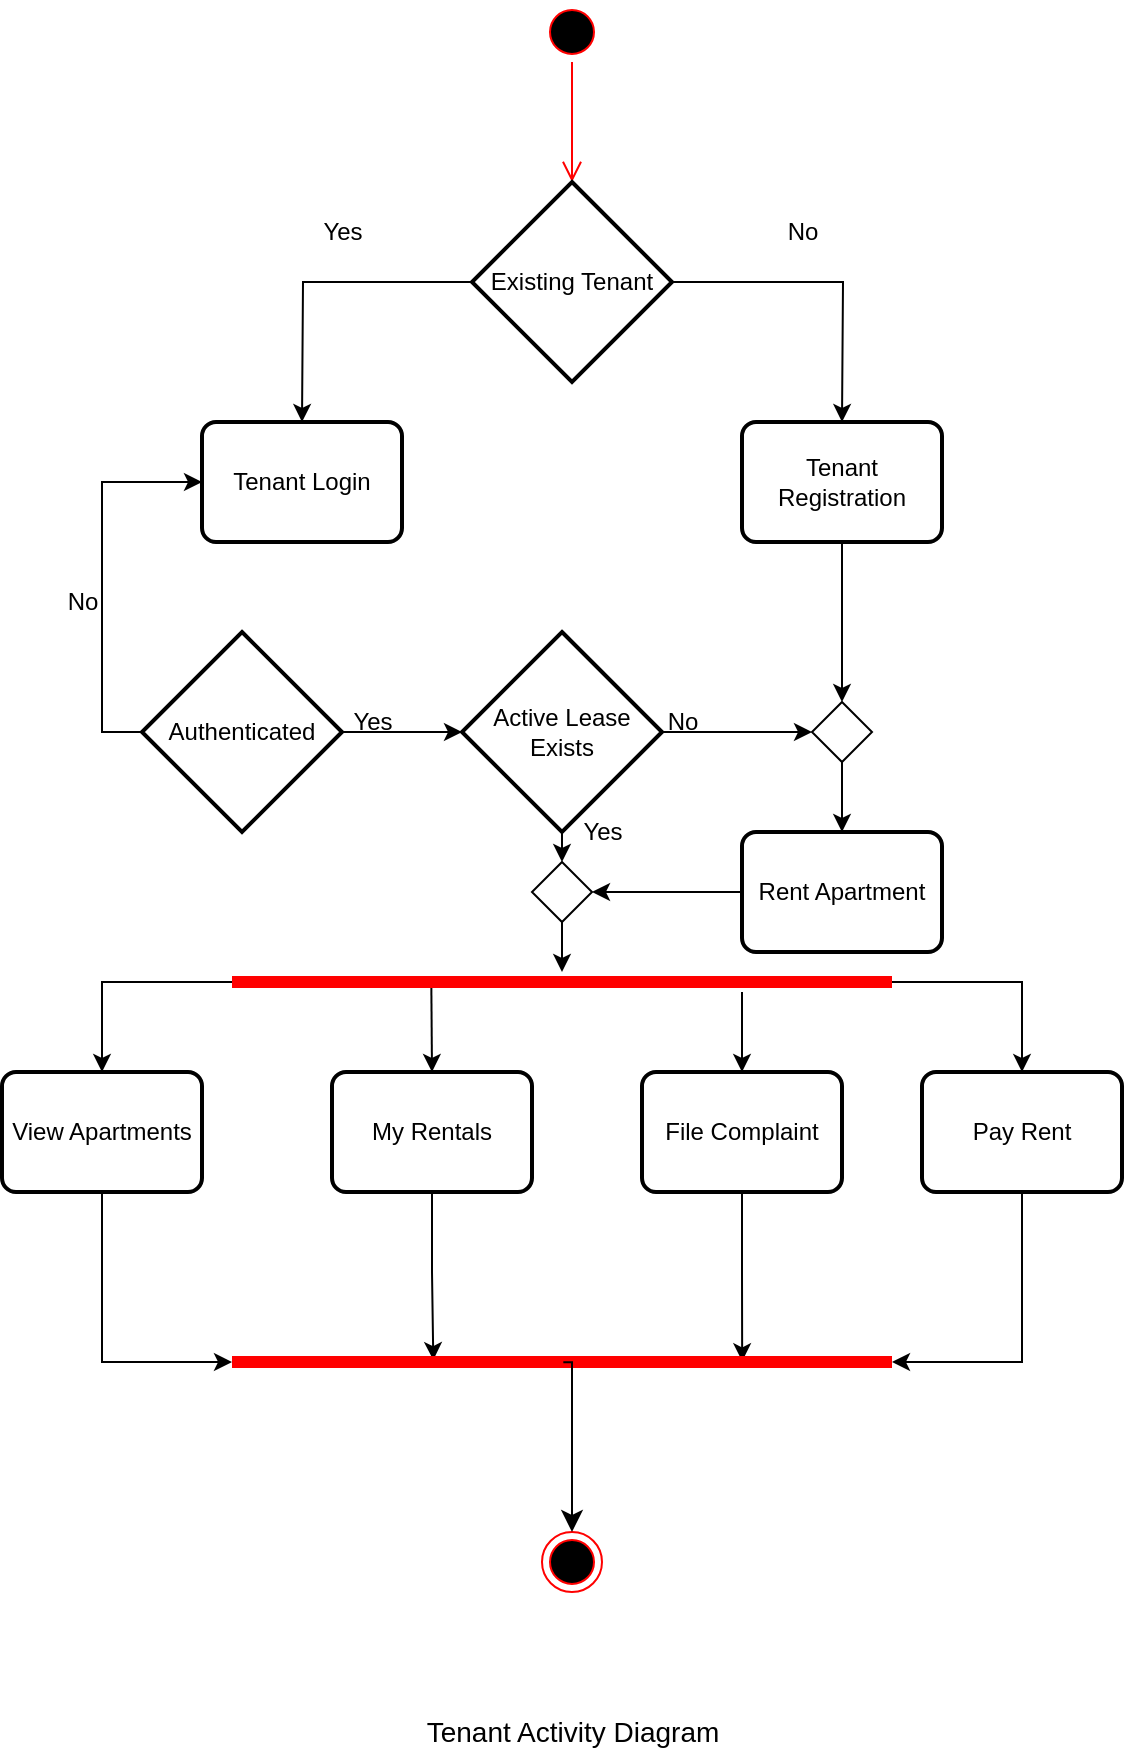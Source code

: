 <mxfile version="20.8.20" type="github">
  <diagram name="Page-1" id="zI-B0sT3JKAIAYyOLBg3">
    <mxGraphModel dx="3124" dy="1427" grid="1" gridSize="10" guides="1" tooltips="1" connect="1" arrows="1" fold="1" page="1" pageScale="1" pageWidth="850" pageHeight="1100" math="0" shadow="0">
      <root>
        <mxCell id="0" />
        <mxCell id="1" parent="0" />
        <mxCell id="AgmhSTgppIo5VWnveR5w-1" value="" style="ellipse;html=1;shape=startState;fillColor=#000000;strokeColor=#ff0000;" vertex="1" parent="1">
          <mxGeometry x="415" y="110" width="30" height="30" as="geometry" />
        </mxCell>
        <mxCell id="AgmhSTgppIo5VWnveR5w-2" value="" style="edgeStyle=orthogonalEdgeStyle;html=1;verticalAlign=bottom;endArrow=open;endSize=8;strokeColor=#ff0000;rounded=0;" edge="1" source="AgmhSTgppIo5VWnveR5w-1" parent="1">
          <mxGeometry relative="1" as="geometry">
            <mxPoint x="430" y="200" as="targetPoint" />
          </mxGeometry>
        </mxCell>
        <mxCell id="AgmhSTgppIo5VWnveR5w-23" style="edgeStyle=orthogonalEdgeStyle;rounded=0;orthogonalLoop=1;jettySize=auto;html=1;exitX=0.5;exitY=1;exitDx=0;exitDy=0;entryX=0.5;entryY=0;entryDx=0;entryDy=0;" edge="1" parent="1" source="AgmhSTgppIo5VWnveR5w-28">
          <mxGeometry relative="1" as="geometry">
            <mxPoint x="295" y="295" as="sourcePoint" />
            <mxPoint x="295" y="355" as="targetPoint" />
          </mxGeometry>
        </mxCell>
        <mxCell id="AgmhSTgppIo5VWnveR5w-18" style="edgeStyle=orthogonalEdgeStyle;rounded=0;orthogonalLoop=1;jettySize=auto;html=1;exitX=0;exitY=0.5;exitDx=0;exitDy=0;entryX=0.5;entryY=0;entryDx=0;entryDy=0;entryPerimeter=0;exitPerimeter=0;" edge="1" parent="1" source="AgmhSTgppIo5VWnveR5w-31">
          <mxGeometry relative="1" as="geometry">
            <mxPoint x="380" y="240" as="sourcePoint" />
            <mxPoint x="295" y="320" as="targetPoint" />
          </mxGeometry>
        </mxCell>
        <mxCell id="AgmhSTgppIo5VWnveR5w-19" style="edgeStyle=orthogonalEdgeStyle;rounded=0;orthogonalLoop=1;jettySize=auto;html=1;entryX=0.5;entryY=0;entryDx=0;entryDy=0;entryPerimeter=0;exitX=1;exitY=0.5;exitDx=0;exitDy=0;exitPerimeter=0;" edge="1" parent="1" source="AgmhSTgppIo5VWnveR5w-31">
          <mxGeometry relative="1" as="geometry">
            <mxPoint x="485" y="250" as="sourcePoint" />
            <mxPoint x="565" y="320" as="targetPoint" />
          </mxGeometry>
        </mxCell>
        <mxCell id="AgmhSTgppIo5VWnveR5w-20" value="Yes" style="text;html=1;align=center;verticalAlign=middle;resizable=0;points=[];autosize=1;strokeColor=none;fillColor=none;" vertex="1" parent="1">
          <mxGeometry x="295" y="210" width="40" height="30" as="geometry" />
        </mxCell>
        <mxCell id="AgmhSTgppIo5VWnveR5w-21" value="No" style="text;html=1;align=center;verticalAlign=middle;resizable=0;points=[];autosize=1;strokeColor=none;fillColor=none;" vertex="1" parent="1">
          <mxGeometry x="525" y="210" width="40" height="30" as="geometry" />
        </mxCell>
        <mxCell id="AgmhSTgppIo5VWnveR5w-25" value="No" style="text;html=1;align=center;verticalAlign=middle;resizable=0;points=[];autosize=1;strokeColor=none;fillColor=none;" vertex="1" parent="1">
          <mxGeometry x="165" y="395" width="40" height="30" as="geometry" />
        </mxCell>
        <mxCell id="AgmhSTgppIo5VWnveR5w-28" value="Tenant Login" style="rounded=1;whiteSpace=wrap;html=1;absoluteArcSize=1;arcSize=14;strokeWidth=2;" vertex="1" parent="1">
          <mxGeometry x="245" y="320" width="100" height="60" as="geometry" />
        </mxCell>
        <mxCell id="AgmhSTgppIo5VWnveR5w-58" style="edgeStyle=orthogonalEdgeStyle;rounded=0;orthogonalLoop=1;jettySize=auto;html=1;exitX=0.5;exitY=1;exitDx=0;exitDy=0;entryX=0.5;entryY=0;entryDx=0;entryDy=0;" edge="1" parent="1" source="AgmhSTgppIo5VWnveR5w-29" target="AgmhSTgppIo5VWnveR5w-55">
          <mxGeometry relative="1" as="geometry" />
        </mxCell>
        <mxCell id="AgmhSTgppIo5VWnveR5w-29" value="Tenant Registration" style="rounded=1;whiteSpace=wrap;html=1;absoluteArcSize=1;arcSize=14;strokeWidth=2;" vertex="1" parent="1">
          <mxGeometry x="515" y="320" width="100" height="60" as="geometry" />
        </mxCell>
        <mxCell id="AgmhSTgppIo5VWnveR5w-31" value="Existing Tenant" style="strokeWidth=2;html=1;shape=mxgraph.flowchart.decision;whiteSpace=wrap;" vertex="1" parent="1">
          <mxGeometry x="380" y="200" width="100" height="100" as="geometry" />
        </mxCell>
        <mxCell id="AgmhSTgppIo5VWnveR5w-102" style="edgeStyle=orthogonalEdgeStyle;rounded=0;orthogonalLoop=1;jettySize=auto;html=1;exitX=1;exitY=0.5;exitDx=0;exitDy=0;exitPerimeter=0;entryX=0;entryY=0.5;entryDx=0;entryDy=0;entryPerimeter=0;" edge="1" parent="1" source="AgmhSTgppIo5VWnveR5w-32" target="AgmhSTgppIo5VWnveR5w-52">
          <mxGeometry relative="1" as="geometry" />
        </mxCell>
        <mxCell id="AgmhSTgppIo5VWnveR5w-103" style="edgeStyle=orthogonalEdgeStyle;rounded=0;orthogonalLoop=1;jettySize=auto;html=1;exitX=0;exitY=0.5;exitDx=0;exitDy=0;exitPerimeter=0;entryX=0;entryY=0.5;entryDx=0;entryDy=0;" edge="1" parent="1" source="AgmhSTgppIo5VWnveR5w-32" target="AgmhSTgppIo5VWnveR5w-28">
          <mxGeometry relative="1" as="geometry" />
        </mxCell>
        <mxCell id="AgmhSTgppIo5VWnveR5w-32" value="Authenticated" style="strokeWidth=2;html=1;shape=mxgraph.flowchart.decision;whiteSpace=wrap;" vertex="1" parent="1">
          <mxGeometry x="215" y="425" width="100" height="100" as="geometry" />
        </mxCell>
        <mxCell id="AgmhSTgppIo5VWnveR5w-77" style="edgeStyle=orthogonalEdgeStyle;rounded=0;orthogonalLoop=1;jettySize=auto;html=1;exitX=0;exitY=0.5;exitDx=0;exitDy=0;exitPerimeter=0;entryX=0.5;entryY=0;entryDx=0;entryDy=0;" edge="1" parent="1" source="AgmhSTgppIo5VWnveR5w-33" target="AgmhSTgppIo5VWnveR5w-74">
          <mxGeometry relative="1" as="geometry">
            <Array as="points">
              <mxPoint x="195" y="600" />
            </Array>
          </mxGeometry>
        </mxCell>
        <mxCell id="AgmhSTgppIo5VWnveR5w-80" style="edgeStyle=orthogonalEdgeStyle;rounded=0;orthogonalLoop=1;jettySize=auto;html=1;exitX=0.302;exitY=0.573;exitDx=0;exitDy=0;exitPerimeter=0;entryX=0.5;entryY=0;entryDx=0;entryDy=0;" edge="1" parent="1" source="AgmhSTgppIo5VWnveR5w-33" target="AgmhSTgppIo5VWnveR5w-76">
          <mxGeometry relative="1" as="geometry">
            <Array as="points">
              <mxPoint x="360" y="601" />
            </Array>
          </mxGeometry>
        </mxCell>
        <mxCell id="AgmhSTgppIo5VWnveR5w-98" style="edgeStyle=orthogonalEdgeStyle;rounded=0;orthogonalLoop=1;jettySize=auto;html=1;entryX=0.5;entryY=0;entryDx=0;entryDy=0;" edge="1" parent="1" source="AgmhSTgppIo5VWnveR5w-33" target="AgmhSTgppIo5VWnveR5w-49">
          <mxGeometry relative="1" as="geometry">
            <mxPoint x="645" y="645" as="targetPoint" />
            <Array as="points">
              <mxPoint x="655" y="600" />
            </Array>
          </mxGeometry>
        </mxCell>
        <mxCell id="AgmhSTgppIo5VWnveR5w-33" value="" style="shape=line;html=1;strokeWidth=6;strokeColor=#ff0000;" vertex="1" parent="1">
          <mxGeometry x="260" y="595" width="330" height="10" as="geometry" />
        </mxCell>
        <mxCell id="AgmhSTgppIo5VWnveR5w-45" value="Yes" style="text;html=1;align=center;verticalAlign=middle;resizable=0;points=[];autosize=1;strokeColor=none;fillColor=none;" vertex="1" parent="1">
          <mxGeometry x="310" y="455" width="40" height="30" as="geometry" />
        </mxCell>
        <mxCell id="AgmhSTgppIo5VWnveR5w-62" style="edgeStyle=orthogonalEdgeStyle;rounded=0;orthogonalLoop=1;jettySize=auto;html=1;exitX=0;exitY=0.5;exitDx=0;exitDy=0;entryX=1;entryY=0.5;entryDx=0;entryDy=0;" edge="1" parent="1" source="AgmhSTgppIo5VWnveR5w-47" target="AgmhSTgppIo5VWnveR5w-61">
          <mxGeometry relative="1" as="geometry" />
        </mxCell>
        <mxCell id="AgmhSTgppIo5VWnveR5w-47" value="Rent Apartment" style="rounded=1;whiteSpace=wrap;html=1;absoluteArcSize=1;arcSize=14;strokeWidth=2;" vertex="1" parent="1">
          <mxGeometry x="515" y="525" width="100" height="60" as="geometry" />
        </mxCell>
        <mxCell id="AgmhSTgppIo5VWnveR5w-101" style="edgeStyle=orthogonalEdgeStyle;rounded=0;orthogonalLoop=1;jettySize=auto;html=1;entryX=0.773;entryY=0.465;entryDx=0;entryDy=0;entryPerimeter=0;" edge="1" parent="1" source="AgmhSTgppIo5VWnveR5w-48" target="AgmhSTgppIo5VWnveR5w-84">
          <mxGeometry relative="1" as="geometry" />
        </mxCell>
        <mxCell id="AgmhSTgppIo5VWnveR5w-48" value="File Complaint" style="rounded=1;whiteSpace=wrap;html=1;absoluteArcSize=1;arcSize=14;strokeWidth=2;" vertex="1" parent="1">
          <mxGeometry x="465" y="645" width="100" height="60" as="geometry" />
        </mxCell>
        <mxCell id="AgmhSTgppIo5VWnveR5w-88" style="edgeStyle=orthogonalEdgeStyle;rounded=0;orthogonalLoop=1;jettySize=auto;html=1;exitX=0.25;exitY=1;exitDx=0;exitDy=0;entryX=1;entryY=0.5;entryDx=0;entryDy=0;entryPerimeter=0;" edge="1" parent="1" source="AgmhSTgppIo5VWnveR5w-49" target="AgmhSTgppIo5VWnveR5w-84">
          <mxGeometry relative="1" as="geometry">
            <Array as="points">
              <mxPoint x="655" y="705" />
              <mxPoint x="655" y="790" />
            </Array>
          </mxGeometry>
        </mxCell>
        <mxCell id="AgmhSTgppIo5VWnveR5w-49" value="Pay Rent" style="rounded=1;whiteSpace=wrap;html=1;absoluteArcSize=1;arcSize=14;strokeWidth=2;" vertex="1" parent="1">
          <mxGeometry x="605" y="645" width="100" height="60" as="geometry" />
        </mxCell>
        <mxCell id="AgmhSTgppIo5VWnveR5w-56" style="edgeStyle=orthogonalEdgeStyle;rounded=0;orthogonalLoop=1;jettySize=auto;html=1;exitX=1;exitY=0.5;exitDx=0;exitDy=0;exitPerimeter=0;entryX=0;entryY=0.5;entryDx=0;entryDy=0;" edge="1" parent="1" source="AgmhSTgppIo5VWnveR5w-52" target="AgmhSTgppIo5VWnveR5w-55">
          <mxGeometry relative="1" as="geometry" />
        </mxCell>
        <mxCell id="AgmhSTgppIo5VWnveR5w-63" style="edgeStyle=orthogonalEdgeStyle;rounded=0;orthogonalLoop=1;jettySize=auto;html=1;exitX=0.5;exitY=1;exitDx=0;exitDy=0;exitPerimeter=0;entryX=0.5;entryY=0;entryDx=0;entryDy=0;" edge="1" parent="1" source="AgmhSTgppIo5VWnveR5w-52" target="AgmhSTgppIo5VWnveR5w-61">
          <mxGeometry relative="1" as="geometry" />
        </mxCell>
        <mxCell id="AgmhSTgppIo5VWnveR5w-52" value="Active Lease Exists" style="strokeWidth=2;html=1;shape=mxgraph.flowchart.decision;whiteSpace=wrap;" vertex="1" parent="1">
          <mxGeometry x="375" y="425" width="100" height="100" as="geometry" />
        </mxCell>
        <mxCell id="AgmhSTgppIo5VWnveR5w-59" style="edgeStyle=orthogonalEdgeStyle;rounded=0;orthogonalLoop=1;jettySize=auto;html=1;exitX=0.5;exitY=1;exitDx=0;exitDy=0;entryX=0.5;entryY=0;entryDx=0;entryDy=0;" edge="1" parent="1" source="AgmhSTgppIo5VWnveR5w-55" target="AgmhSTgppIo5VWnveR5w-47">
          <mxGeometry relative="1" as="geometry" />
        </mxCell>
        <mxCell id="AgmhSTgppIo5VWnveR5w-55" value="" style="rhombus;" vertex="1" parent="1">
          <mxGeometry x="550" y="460" width="30" height="30" as="geometry" />
        </mxCell>
        <mxCell id="AgmhSTgppIo5VWnveR5w-81" style="edgeStyle=orthogonalEdgeStyle;rounded=0;orthogonalLoop=1;jettySize=auto;html=1;exitX=0.5;exitY=1;exitDx=0;exitDy=0;" edge="1" parent="1" source="AgmhSTgppIo5VWnveR5w-61" target="AgmhSTgppIo5VWnveR5w-33">
          <mxGeometry relative="1" as="geometry" />
        </mxCell>
        <mxCell id="AgmhSTgppIo5VWnveR5w-61" value="" style="rhombus;" vertex="1" parent="1">
          <mxGeometry x="410" y="540" width="30" height="30" as="geometry" />
        </mxCell>
        <mxCell id="AgmhSTgppIo5VWnveR5w-68" value="No" style="text;html=1;align=center;verticalAlign=middle;resizable=0;points=[];autosize=1;strokeColor=none;fillColor=none;" vertex="1" parent="1">
          <mxGeometry x="465" y="455" width="40" height="30" as="geometry" />
        </mxCell>
        <mxCell id="AgmhSTgppIo5VWnveR5w-69" value="Yes" style="text;html=1;align=center;verticalAlign=middle;resizable=0;points=[];autosize=1;strokeColor=none;fillColor=none;" vertex="1" parent="1">
          <mxGeometry x="425" y="510" width="40" height="30" as="geometry" />
        </mxCell>
        <mxCell id="AgmhSTgppIo5VWnveR5w-85" style="edgeStyle=orthogonalEdgeStyle;rounded=0;orthogonalLoop=1;jettySize=auto;html=1;exitX=0.75;exitY=1;exitDx=0;exitDy=0;entryX=0;entryY=0.5;entryDx=0;entryDy=0;entryPerimeter=0;" edge="1" parent="1" source="AgmhSTgppIo5VWnveR5w-74" target="AgmhSTgppIo5VWnveR5w-84">
          <mxGeometry relative="1" as="geometry">
            <Array as="points">
              <mxPoint x="195" y="705" />
              <mxPoint x="195" y="790" />
            </Array>
          </mxGeometry>
        </mxCell>
        <mxCell id="AgmhSTgppIo5VWnveR5w-74" value="View Apartments" style="rounded=1;whiteSpace=wrap;html=1;absoluteArcSize=1;arcSize=14;strokeWidth=2;" vertex="1" parent="1">
          <mxGeometry x="145" y="645" width="100" height="60" as="geometry" />
        </mxCell>
        <mxCell id="AgmhSTgppIo5VWnveR5w-100" style="edgeStyle=orthogonalEdgeStyle;rounded=0;orthogonalLoop=1;jettySize=auto;html=1;entryX=0.305;entryY=0.405;entryDx=0;entryDy=0;entryPerimeter=0;" edge="1" parent="1" source="AgmhSTgppIo5VWnveR5w-76" target="AgmhSTgppIo5VWnveR5w-84">
          <mxGeometry relative="1" as="geometry" />
        </mxCell>
        <mxCell id="AgmhSTgppIo5VWnveR5w-76" value="My Rentals" style="rounded=1;whiteSpace=wrap;html=1;absoluteArcSize=1;arcSize=14;strokeWidth=2;" vertex="1" parent="1">
          <mxGeometry x="310" y="645" width="100" height="60" as="geometry" />
        </mxCell>
        <mxCell id="AgmhSTgppIo5VWnveR5w-84" value="" style="shape=line;html=1;strokeWidth=6;strokeColor=#ff0000;" vertex="1" parent="1">
          <mxGeometry x="260" y="785" width="330" height="10" as="geometry" />
        </mxCell>
        <mxCell id="AgmhSTgppIo5VWnveR5w-89" value="" style="ellipse;html=1;shape=endState;fillColor=#000000;strokeColor=#ff0000;" vertex="1" parent="1">
          <mxGeometry x="415" y="875" width="30" height="30" as="geometry" />
        </mxCell>
        <mxCell id="AgmhSTgppIo5VWnveR5w-92" value="" style="edgeStyle=segmentEdgeStyle;endArrow=classic;html=1;curved=0;rounded=0;endSize=8;startSize=8;exitX=0.502;exitY=0.511;exitDx=0;exitDy=0;exitPerimeter=0;" edge="1" parent="1" source="AgmhSTgppIo5VWnveR5w-84" target="AgmhSTgppIo5VWnveR5w-89">
          <mxGeometry width="50" height="50" relative="1" as="geometry">
            <mxPoint x="335" y="765" as="sourcePoint" />
            <mxPoint x="385" y="715" as="targetPoint" />
          </mxGeometry>
        </mxCell>
        <mxCell id="AgmhSTgppIo5VWnveR5w-99" style="edgeStyle=orthogonalEdgeStyle;rounded=0;orthogonalLoop=1;jettySize=auto;html=1;entryX=0.5;entryY=0;entryDx=0;entryDy=0;" edge="1" parent="1">
          <mxGeometry relative="1" as="geometry">
            <mxPoint x="515" y="605" as="sourcePoint" />
            <mxPoint x="515" y="645" as="targetPoint" />
            <Array as="points">
              <mxPoint x="515" y="615" />
              <mxPoint x="515" y="615" />
            </Array>
          </mxGeometry>
        </mxCell>
        <mxCell id="AgmhSTgppIo5VWnveR5w-104" value="&lt;font style=&quot;font-size: 14px;&quot;&gt;Tenant Activity Diagram&lt;/font&gt;" style="text;html=1;align=center;verticalAlign=middle;resizable=0;points=[];autosize=1;strokeColor=none;fillColor=none;" vertex="1" parent="1">
          <mxGeometry x="345" y="960" width="170" height="30" as="geometry" />
        </mxCell>
      </root>
    </mxGraphModel>
  </diagram>
</mxfile>
